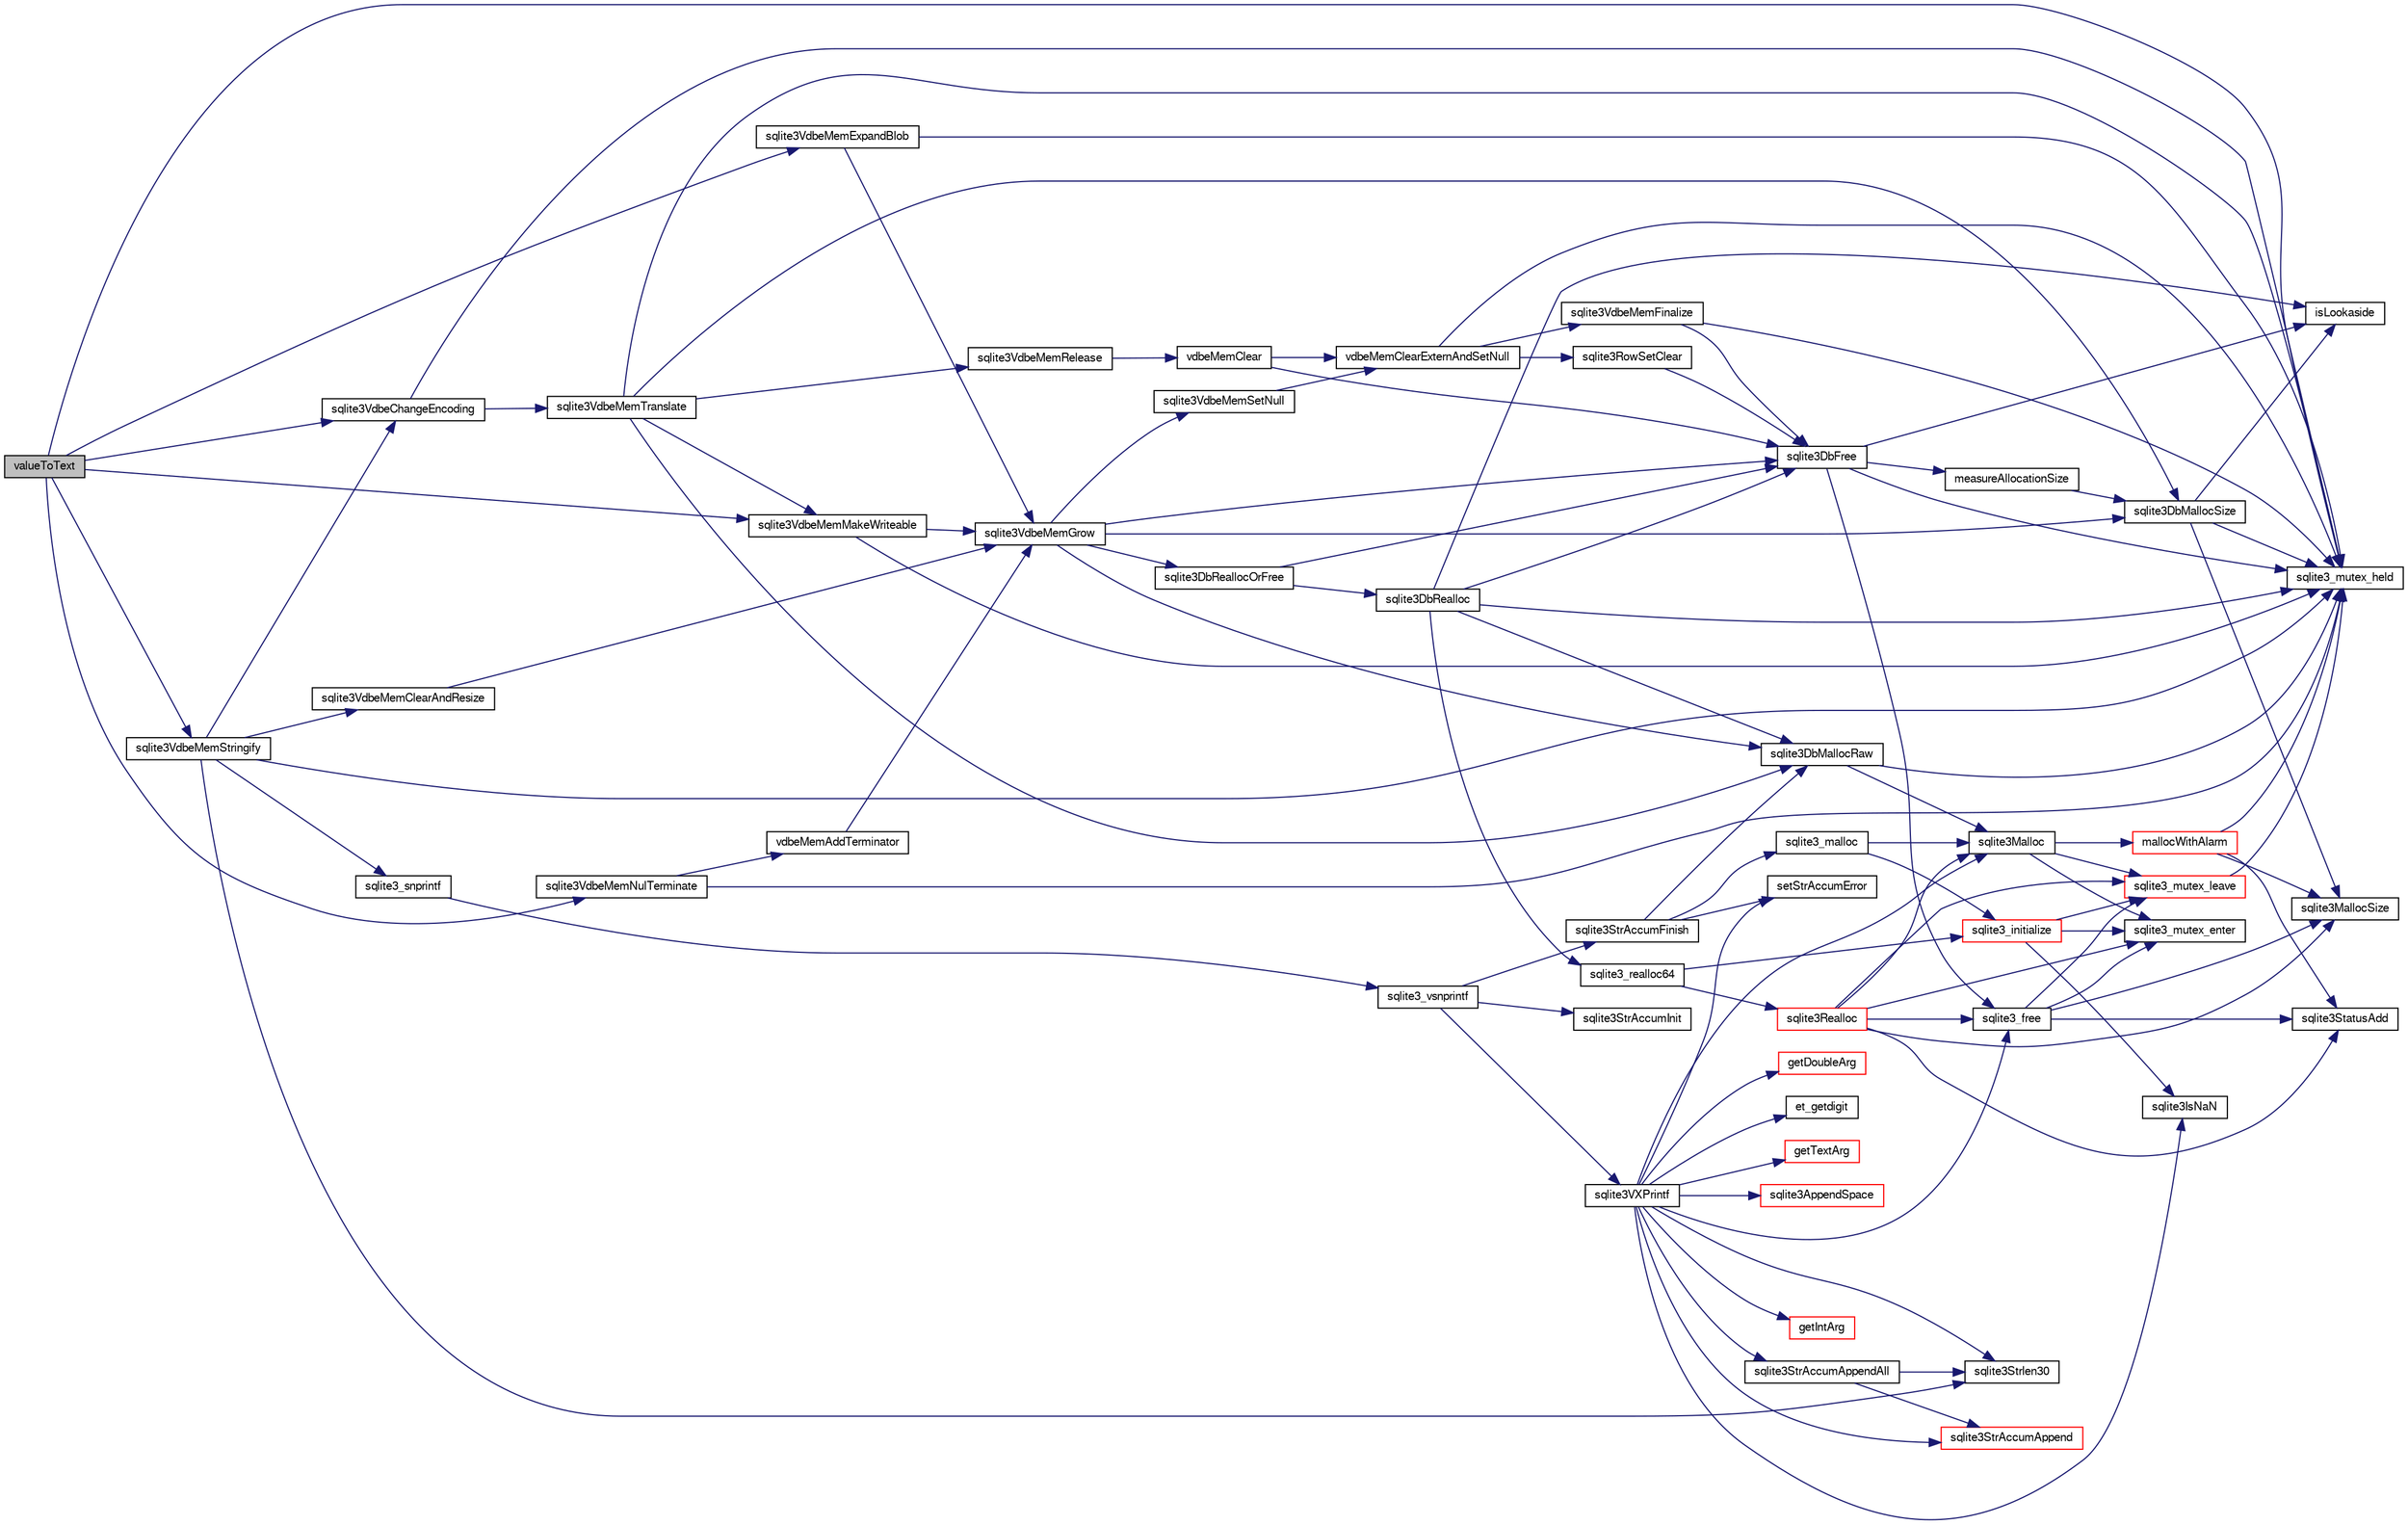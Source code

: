 digraph "valueToText"
{
  edge [fontname="FreeSans",fontsize="10",labelfontname="FreeSans",labelfontsize="10"];
  node [fontname="FreeSans",fontsize="10",shape=record];
  rankdir="LR";
  Node857436 [label="valueToText",height=0.2,width=0.4,color="black", fillcolor="grey75", style="filled", fontcolor="black"];
  Node857436 -> Node857437 [color="midnightblue",fontsize="10",style="solid",fontname="FreeSans"];
  Node857437 [label="sqlite3_mutex_held",height=0.2,width=0.4,color="black", fillcolor="white", style="filled",URL="$sqlite3_8c.html#acf77da68932b6bc163c5e68547ecc3e7"];
  Node857436 -> Node857438 [color="midnightblue",fontsize="10",style="solid",fontname="FreeSans"];
  Node857438 [label="sqlite3VdbeMemExpandBlob",height=0.2,width=0.4,color="black", fillcolor="white", style="filled",URL="$sqlite3_8c.html#afa1d06c05f058623f190c05aac4a5c7c"];
  Node857438 -> Node857437 [color="midnightblue",fontsize="10",style="solid",fontname="FreeSans"];
  Node857438 -> Node857439 [color="midnightblue",fontsize="10",style="solid",fontname="FreeSans"];
  Node857439 [label="sqlite3VdbeMemGrow",height=0.2,width=0.4,color="black", fillcolor="white", style="filled",URL="$sqlite3_8c.html#aba753c9690ae0ba31b5100945cf29447"];
  Node857439 -> Node857440 [color="midnightblue",fontsize="10",style="solid",fontname="FreeSans"];
  Node857440 [label="sqlite3DbMallocSize",height=0.2,width=0.4,color="black", fillcolor="white", style="filled",URL="$sqlite3_8c.html#aa397e5a8a03495203a0767abf0a71f86"];
  Node857440 -> Node857441 [color="midnightblue",fontsize="10",style="solid",fontname="FreeSans"];
  Node857441 [label="sqlite3MallocSize",height=0.2,width=0.4,color="black", fillcolor="white", style="filled",URL="$sqlite3_8c.html#acf5d2a5f35270bafb050bd2def576955"];
  Node857440 -> Node857437 [color="midnightblue",fontsize="10",style="solid",fontname="FreeSans"];
  Node857440 -> Node857442 [color="midnightblue",fontsize="10",style="solid",fontname="FreeSans"];
  Node857442 [label="isLookaside",height=0.2,width=0.4,color="black", fillcolor="white", style="filled",URL="$sqlite3_8c.html#a770fa05ff9717b75e16f4d968a77b897"];
  Node857439 -> Node857443 [color="midnightblue",fontsize="10",style="solid",fontname="FreeSans"];
  Node857443 [label="sqlite3DbReallocOrFree",height=0.2,width=0.4,color="black", fillcolor="white", style="filled",URL="$sqlite3_8c.html#a532a9fd62eeb46b61885a0fff075231c"];
  Node857443 -> Node857444 [color="midnightblue",fontsize="10",style="solid",fontname="FreeSans"];
  Node857444 [label="sqlite3DbRealloc",height=0.2,width=0.4,color="black", fillcolor="white", style="filled",URL="$sqlite3_8c.html#ae028f4902a9d29bcaf310ff289ee87dc"];
  Node857444 -> Node857437 [color="midnightblue",fontsize="10",style="solid",fontname="FreeSans"];
  Node857444 -> Node857445 [color="midnightblue",fontsize="10",style="solid",fontname="FreeSans"];
  Node857445 [label="sqlite3DbMallocRaw",height=0.2,width=0.4,color="black", fillcolor="white", style="filled",URL="$sqlite3_8c.html#abbe8be0cf7175e11ddc3e2218fad924e"];
  Node857445 -> Node857437 [color="midnightblue",fontsize="10",style="solid",fontname="FreeSans"];
  Node857445 -> Node857446 [color="midnightblue",fontsize="10",style="solid",fontname="FreeSans"];
  Node857446 [label="sqlite3Malloc",height=0.2,width=0.4,color="black", fillcolor="white", style="filled",URL="$sqlite3_8c.html#a361a2eaa846b1885f123abe46f5d8b2b"];
  Node857446 -> Node857447 [color="midnightblue",fontsize="10",style="solid",fontname="FreeSans"];
  Node857447 [label="sqlite3_mutex_enter",height=0.2,width=0.4,color="black", fillcolor="white", style="filled",URL="$sqlite3_8c.html#a1c12cde690bd89f104de5cbad12a6bf5"];
  Node857446 -> Node857448 [color="midnightblue",fontsize="10",style="solid",fontname="FreeSans"];
  Node857448 [label="mallocWithAlarm",height=0.2,width=0.4,color="red", fillcolor="white", style="filled",URL="$sqlite3_8c.html#ab070d5cf8e48ec8a6a43cf025d48598b"];
  Node857448 -> Node857437 [color="midnightblue",fontsize="10",style="solid",fontname="FreeSans"];
  Node857448 -> Node857441 [color="midnightblue",fontsize="10",style="solid",fontname="FreeSans"];
  Node857448 -> Node857454 [color="midnightblue",fontsize="10",style="solid",fontname="FreeSans"];
  Node857454 [label="sqlite3StatusAdd",height=0.2,width=0.4,color="black", fillcolor="white", style="filled",URL="$sqlite3_8c.html#afa029f93586aeab4cc85360905dae9cd"];
  Node857446 -> Node857452 [color="midnightblue",fontsize="10",style="solid",fontname="FreeSans"];
  Node857452 [label="sqlite3_mutex_leave",height=0.2,width=0.4,color="red", fillcolor="white", style="filled",URL="$sqlite3_8c.html#a5838d235601dbd3c1fa993555c6bcc93"];
  Node857452 -> Node857437 [color="midnightblue",fontsize="10",style="solid",fontname="FreeSans"];
  Node857444 -> Node857442 [color="midnightblue",fontsize="10",style="solid",fontname="FreeSans"];
  Node857444 -> Node857455 [color="midnightblue",fontsize="10",style="solid",fontname="FreeSans"];
  Node857455 [label="sqlite3DbFree",height=0.2,width=0.4,color="black", fillcolor="white", style="filled",URL="$sqlite3_8c.html#ac70ab821a6607b4a1b909582dc37a069"];
  Node857455 -> Node857437 [color="midnightblue",fontsize="10",style="solid",fontname="FreeSans"];
  Node857455 -> Node857456 [color="midnightblue",fontsize="10",style="solid",fontname="FreeSans"];
  Node857456 [label="measureAllocationSize",height=0.2,width=0.4,color="black", fillcolor="white", style="filled",URL="$sqlite3_8c.html#a45731e644a22fdb756e2b6337224217a"];
  Node857456 -> Node857440 [color="midnightblue",fontsize="10",style="solid",fontname="FreeSans"];
  Node857455 -> Node857442 [color="midnightblue",fontsize="10",style="solid",fontname="FreeSans"];
  Node857455 -> Node857457 [color="midnightblue",fontsize="10",style="solid",fontname="FreeSans"];
  Node857457 [label="sqlite3_free",height=0.2,width=0.4,color="black", fillcolor="white", style="filled",URL="$sqlite3_8c.html#a6552349e36a8a691af5487999ab09519"];
  Node857457 -> Node857447 [color="midnightblue",fontsize="10",style="solid",fontname="FreeSans"];
  Node857457 -> Node857454 [color="midnightblue",fontsize="10",style="solid",fontname="FreeSans"];
  Node857457 -> Node857441 [color="midnightblue",fontsize="10",style="solid",fontname="FreeSans"];
  Node857457 -> Node857452 [color="midnightblue",fontsize="10",style="solid",fontname="FreeSans"];
  Node857444 -> Node857458 [color="midnightblue",fontsize="10",style="solid",fontname="FreeSans"];
  Node857458 [label="sqlite3_realloc64",height=0.2,width=0.4,color="black", fillcolor="white", style="filled",URL="$sqlite3_8c.html#a3765a714077ee547e811034236dc9ecd"];
  Node857458 -> Node857459 [color="midnightblue",fontsize="10",style="solid",fontname="FreeSans"];
  Node857459 [label="sqlite3_initialize",height=0.2,width=0.4,color="red", fillcolor="white", style="filled",URL="$sqlite3_8c.html#ab0c0ee2d5d4cf8b28e9572296a8861df"];
  Node857459 -> Node857447 [color="midnightblue",fontsize="10",style="solid",fontname="FreeSans"];
  Node857459 -> Node857452 [color="midnightblue",fontsize="10",style="solid",fontname="FreeSans"];
  Node857459 -> Node857503 [color="midnightblue",fontsize="10",style="solid",fontname="FreeSans"];
  Node857503 [label="sqlite3IsNaN",height=0.2,width=0.4,color="black", fillcolor="white", style="filled",URL="$sqlite3_8c.html#aed4d78203877c3486765ccbc7feebb50"];
  Node857458 -> Node857492 [color="midnightblue",fontsize="10",style="solid",fontname="FreeSans"];
  Node857492 [label="sqlite3Realloc",height=0.2,width=0.4,color="red", fillcolor="white", style="filled",URL="$sqlite3_8c.html#ad53aefdfc088f622e23ffe838201fe22"];
  Node857492 -> Node857446 [color="midnightblue",fontsize="10",style="solid",fontname="FreeSans"];
  Node857492 -> Node857457 [color="midnightblue",fontsize="10",style="solid",fontname="FreeSans"];
  Node857492 -> Node857441 [color="midnightblue",fontsize="10",style="solid",fontname="FreeSans"];
  Node857492 -> Node857447 [color="midnightblue",fontsize="10",style="solid",fontname="FreeSans"];
  Node857492 -> Node857454 [color="midnightblue",fontsize="10",style="solid",fontname="FreeSans"];
  Node857492 -> Node857452 [color="midnightblue",fontsize="10",style="solid",fontname="FreeSans"];
  Node857443 -> Node857455 [color="midnightblue",fontsize="10",style="solid",fontname="FreeSans"];
  Node857439 -> Node857455 [color="midnightblue",fontsize="10",style="solid",fontname="FreeSans"];
  Node857439 -> Node857445 [color="midnightblue",fontsize="10",style="solid",fontname="FreeSans"];
  Node857439 -> Node857557 [color="midnightblue",fontsize="10",style="solid",fontname="FreeSans"];
  Node857557 [label="sqlite3VdbeMemSetNull",height=0.2,width=0.4,color="black", fillcolor="white", style="filled",URL="$sqlite3_8c.html#ae01092c23aebaf8a3ebdf3954609b410"];
  Node857557 -> Node857558 [color="midnightblue",fontsize="10",style="solid",fontname="FreeSans"];
  Node857558 [label="vdbeMemClearExternAndSetNull",height=0.2,width=0.4,color="black", fillcolor="white", style="filled",URL="$sqlite3_8c.html#a29c41a360fb0e86b817777daf061230c"];
  Node857558 -> Node857437 [color="midnightblue",fontsize="10",style="solid",fontname="FreeSans"];
  Node857558 -> Node857559 [color="midnightblue",fontsize="10",style="solid",fontname="FreeSans"];
  Node857559 [label="sqlite3VdbeMemFinalize",height=0.2,width=0.4,color="black", fillcolor="white", style="filled",URL="$sqlite3_8c.html#a2568220f48ddef81b1c43e401042d9d2"];
  Node857559 -> Node857437 [color="midnightblue",fontsize="10",style="solid",fontname="FreeSans"];
  Node857559 -> Node857455 [color="midnightblue",fontsize="10",style="solid",fontname="FreeSans"];
  Node857558 -> Node857560 [color="midnightblue",fontsize="10",style="solid",fontname="FreeSans"];
  Node857560 [label="sqlite3RowSetClear",height=0.2,width=0.4,color="black", fillcolor="white", style="filled",URL="$sqlite3_8c.html#ae153de0cd969511a607e26deeca80342"];
  Node857560 -> Node857455 [color="midnightblue",fontsize="10",style="solid",fontname="FreeSans"];
  Node857436 -> Node857713 [color="midnightblue",fontsize="10",style="solid",fontname="FreeSans"];
  Node857713 [label="sqlite3VdbeChangeEncoding",height=0.2,width=0.4,color="black", fillcolor="white", style="filled",URL="$sqlite3_8c.html#aa7cf8e488bf8cf9ec18528f52a40de31"];
  Node857713 -> Node857437 [color="midnightblue",fontsize="10",style="solid",fontname="FreeSans"];
  Node857713 -> Node857714 [color="midnightblue",fontsize="10",style="solid",fontname="FreeSans"];
  Node857714 [label="sqlite3VdbeMemTranslate",height=0.2,width=0.4,color="black", fillcolor="white", style="filled",URL="$sqlite3_8c.html#adc5f07459f00d96ec7591be255d029f5"];
  Node857714 -> Node857437 [color="midnightblue",fontsize="10",style="solid",fontname="FreeSans"];
  Node857714 -> Node857565 [color="midnightblue",fontsize="10",style="solid",fontname="FreeSans"];
  Node857565 [label="sqlite3VdbeMemMakeWriteable",height=0.2,width=0.4,color="black", fillcolor="white", style="filled",URL="$sqlite3_8c.html#afabdd8032205a36c69ad191c6bbb6a34"];
  Node857565 -> Node857437 [color="midnightblue",fontsize="10",style="solid",fontname="FreeSans"];
  Node857565 -> Node857439 [color="midnightblue",fontsize="10",style="solid",fontname="FreeSans"];
  Node857714 -> Node857445 [color="midnightblue",fontsize="10",style="solid",fontname="FreeSans"];
  Node857714 -> Node857562 [color="midnightblue",fontsize="10",style="solid",fontname="FreeSans"];
  Node857562 [label="sqlite3VdbeMemRelease",height=0.2,width=0.4,color="black", fillcolor="white", style="filled",URL="$sqlite3_8c.html#a90606361dbeba88159fd6ff03fcc10cc"];
  Node857562 -> Node857563 [color="midnightblue",fontsize="10",style="solid",fontname="FreeSans"];
  Node857563 [label="vdbeMemClear",height=0.2,width=0.4,color="black", fillcolor="white", style="filled",URL="$sqlite3_8c.html#a489eef6e55ad0dadf67578726b935d12"];
  Node857563 -> Node857558 [color="midnightblue",fontsize="10",style="solid",fontname="FreeSans"];
  Node857563 -> Node857455 [color="midnightblue",fontsize="10",style="solid",fontname="FreeSans"];
  Node857714 -> Node857440 [color="midnightblue",fontsize="10",style="solid",fontname="FreeSans"];
  Node857436 -> Node857565 [color="midnightblue",fontsize="10",style="solid",fontname="FreeSans"];
  Node857436 -> Node857715 [color="midnightblue",fontsize="10",style="solid",fontname="FreeSans"];
  Node857715 [label="sqlite3VdbeMemNulTerminate",height=0.2,width=0.4,color="black", fillcolor="white", style="filled",URL="$sqlite3_8c.html#ad72ffa8a87fad7797ceeca0682df6aa3"];
  Node857715 -> Node857437 [color="midnightblue",fontsize="10",style="solid",fontname="FreeSans"];
  Node857715 -> Node857716 [color="midnightblue",fontsize="10",style="solid",fontname="FreeSans"];
  Node857716 [label="vdbeMemAddTerminator",height=0.2,width=0.4,color="black", fillcolor="white", style="filled",URL="$sqlite3_8c.html#a01c7c7c70bf090b2882bce28aa35c4c9"];
  Node857716 -> Node857439 [color="midnightblue",fontsize="10",style="solid",fontname="FreeSans"];
  Node857436 -> Node857717 [color="midnightblue",fontsize="10",style="solid",fontname="FreeSans"];
  Node857717 [label="sqlite3VdbeMemStringify",height=0.2,width=0.4,color="black", fillcolor="white", style="filled",URL="$sqlite3_8c.html#aaf8a4e6bd1059297d279570e30b7680a"];
  Node857717 -> Node857437 [color="midnightblue",fontsize="10",style="solid",fontname="FreeSans"];
  Node857717 -> Node857561 [color="midnightblue",fontsize="10",style="solid",fontname="FreeSans"];
  Node857561 [label="sqlite3VdbeMemClearAndResize",height=0.2,width=0.4,color="black", fillcolor="white", style="filled",URL="$sqlite3_8c.html#add082be4aa46084ecdf023cfac898231"];
  Node857561 -> Node857439 [color="midnightblue",fontsize="10",style="solid",fontname="FreeSans"];
  Node857717 -> Node857631 [color="midnightblue",fontsize="10",style="solid",fontname="FreeSans"];
  Node857631 [label="sqlite3_snprintf",height=0.2,width=0.4,color="black", fillcolor="white", style="filled",URL="$sqlite3_8c.html#aa2695a752e971577f5784122f2013c40"];
  Node857631 -> Node857632 [color="midnightblue",fontsize="10",style="solid",fontname="FreeSans"];
  Node857632 [label="sqlite3_vsnprintf",height=0.2,width=0.4,color="black", fillcolor="white", style="filled",URL="$sqlite3_8c.html#a0862c03aea71d62847e452aa655add42"];
  Node857632 -> Node857484 [color="midnightblue",fontsize="10",style="solid",fontname="FreeSans"];
  Node857484 [label="sqlite3StrAccumInit",height=0.2,width=0.4,color="black", fillcolor="white", style="filled",URL="$sqlite3_8c.html#aabf95e113b9d54d519cd15a56215f560"];
  Node857632 -> Node857485 [color="midnightblue",fontsize="10",style="solid",fontname="FreeSans"];
  Node857485 [label="sqlite3VXPrintf",height=0.2,width=0.4,color="black", fillcolor="white", style="filled",URL="$sqlite3_8c.html#a63c25806c9bd4a2b76f9a0eb232c6bde"];
  Node857485 -> Node857486 [color="midnightblue",fontsize="10",style="solid",fontname="FreeSans"];
  Node857486 [label="sqlite3StrAccumAppend",height=0.2,width=0.4,color="red", fillcolor="white", style="filled",URL="$sqlite3_8c.html#a56664fa33def33c5a5245b623441d5e0"];
  Node857485 -> Node857493 [color="midnightblue",fontsize="10",style="solid",fontname="FreeSans"];
  Node857493 [label="getIntArg",height=0.2,width=0.4,color="red", fillcolor="white", style="filled",URL="$sqlite3_8c.html#abff258963dbd9205fb299851a64c67be"];
  Node857485 -> Node857446 [color="midnightblue",fontsize="10",style="solid",fontname="FreeSans"];
  Node857485 -> Node857489 [color="midnightblue",fontsize="10",style="solid",fontname="FreeSans"];
  Node857489 [label="setStrAccumError",height=0.2,width=0.4,color="black", fillcolor="white", style="filled",URL="$sqlite3_8c.html#a3dc479a1fc8ba1ab8edfe51f8a0b102c"];
  Node857485 -> Node857499 [color="midnightblue",fontsize="10",style="solid",fontname="FreeSans"];
  Node857499 [label="getDoubleArg",height=0.2,width=0.4,color="red", fillcolor="white", style="filled",URL="$sqlite3_8c.html#a1cf25120072c85bd261983b24c12c3d9"];
  Node857485 -> Node857503 [color="midnightblue",fontsize="10",style="solid",fontname="FreeSans"];
  Node857485 -> Node857504 [color="midnightblue",fontsize="10",style="solid",fontname="FreeSans"];
  Node857504 [label="sqlite3Strlen30",height=0.2,width=0.4,color="black", fillcolor="white", style="filled",URL="$sqlite3_8c.html#a3dcd80ba41f1a308193dee74857b62a7"];
  Node857485 -> Node857505 [color="midnightblue",fontsize="10",style="solid",fontname="FreeSans"];
  Node857505 [label="et_getdigit",height=0.2,width=0.4,color="black", fillcolor="white", style="filled",URL="$sqlite3_8c.html#a40c5a308749ad07cc2397a53e081bff0"];
  Node857485 -> Node857506 [color="midnightblue",fontsize="10",style="solid",fontname="FreeSans"];
  Node857506 [label="getTextArg",height=0.2,width=0.4,color="red", fillcolor="white", style="filled",URL="$sqlite3_8c.html#afbb41850423ef20071cefaab0431e04d"];
  Node857485 -> Node857509 [color="midnightblue",fontsize="10",style="solid",fontname="FreeSans"];
  Node857509 [label="sqlite3StrAccumAppendAll",height=0.2,width=0.4,color="black", fillcolor="white", style="filled",URL="$sqlite3_8c.html#acaf8f3e4f99a3c3a4a77e9c987547289"];
  Node857509 -> Node857486 [color="midnightblue",fontsize="10",style="solid",fontname="FreeSans"];
  Node857509 -> Node857504 [color="midnightblue",fontsize="10",style="solid",fontname="FreeSans"];
  Node857485 -> Node857510 [color="midnightblue",fontsize="10",style="solid",fontname="FreeSans"];
  Node857510 [label="sqlite3AppendSpace",height=0.2,width=0.4,color="red", fillcolor="white", style="filled",URL="$sqlite3_8c.html#aefd38a5afc0020d4a93855c3ee7c63a8"];
  Node857485 -> Node857457 [color="midnightblue",fontsize="10",style="solid",fontname="FreeSans"];
  Node857632 -> Node857511 [color="midnightblue",fontsize="10",style="solid",fontname="FreeSans"];
  Node857511 [label="sqlite3StrAccumFinish",height=0.2,width=0.4,color="black", fillcolor="white", style="filled",URL="$sqlite3_8c.html#adb7f26b10ac1b847db6f000ef4c2e2ba"];
  Node857511 -> Node857445 [color="midnightblue",fontsize="10",style="solid",fontname="FreeSans"];
  Node857511 -> Node857512 [color="midnightblue",fontsize="10",style="solid",fontname="FreeSans"];
  Node857512 [label="sqlite3_malloc",height=0.2,width=0.4,color="black", fillcolor="white", style="filled",URL="$sqlite3_8c.html#ac79dba55fc32b6a840cf5a9769bce7cd"];
  Node857512 -> Node857459 [color="midnightblue",fontsize="10",style="solid",fontname="FreeSans"];
  Node857512 -> Node857446 [color="midnightblue",fontsize="10",style="solid",fontname="FreeSans"];
  Node857511 -> Node857489 [color="midnightblue",fontsize="10",style="solid",fontname="FreeSans"];
  Node857717 -> Node857504 [color="midnightblue",fontsize="10",style="solid",fontname="FreeSans"];
  Node857717 -> Node857713 [color="midnightblue",fontsize="10",style="solid",fontname="FreeSans"];
}
